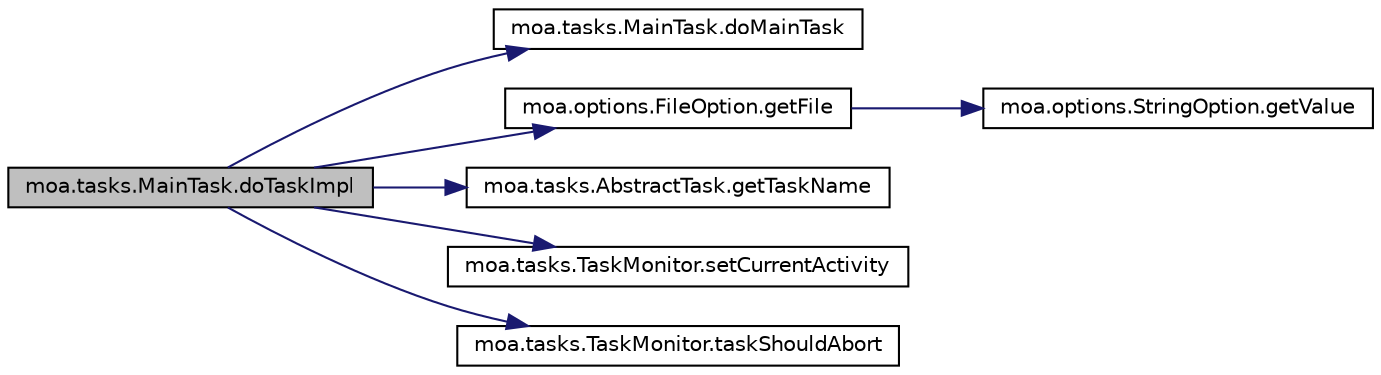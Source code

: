 digraph G
{
  edge [fontname="Helvetica",fontsize="10",labelfontname="Helvetica",labelfontsize="10"];
  node [fontname="Helvetica",fontsize="10",shape=record];
  rankdir=LR;
  Node1 [label="moa.tasks.MainTask.doTaskImpl",height=0.2,width=0.4,color="black", fillcolor="grey75", style="filled" fontcolor="black"];
  Node1 -> Node2 [color="midnightblue",fontsize="10",style="solid",fontname="Helvetica"];
  Node2 [label="moa.tasks.MainTask.doMainTask",height=0.2,width=0.4,color="black", fillcolor="white", style="filled",URL="$classmoa_1_1tasks_1_1MainTask.html#afab790976c2ace902aa1e2f780442788",tooltip="This method performs this task."];
  Node1 -> Node3 [color="midnightblue",fontsize="10",style="solid",fontname="Helvetica"];
  Node3 [label="moa.options.FileOption.getFile",height=0.2,width=0.4,color="black", fillcolor="white", style="filled",URL="$classmoa_1_1options_1_1FileOption.html#a01615786786a168a9e3b8c5d0f50b1e8"];
  Node3 -> Node4 [color="midnightblue",fontsize="10",style="solid",fontname="Helvetica"];
  Node4 [label="moa.options.StringOption.getValue",height=0.2,width=0.4,color="black", fillcolor="white", style="filled",URL="$classmoa_1_1options_1_1StringOption.html#acdafb10f476c4aacf74bf51adb2b4732"];
  Node1 -> Node5 [color="midnightblue",fontsize="10",style="solid",fontname="Helvetica"];
  Node5 [label="moa.tasks.AbstractTask.getTaskName",height=0.2,width=0.4,color="black", fillcolor="white", style="filled",URL="$classmoa_1_1tasks_1_1AbstractTask.html#a17333c861d315281d50e7f8a03fd9b1e",tooltip="Gets the name of this task."];
  Node1 -> Node6 [color="midnightblue",fontsize="10",style="solid",fontname="Helvetica"];
  Node6 [label="moa.tasks.TaskMonitor.setCurrentActivity",height=0.2,width=0.4,color="black", fillcolor="white", style="filled",URL="$interfacemoa_1_1tasks_1_1TaskMonitor.html#aa5eff409d63bfacd92fe2f062d373781",tooltip="Sets the description and the percentage done of the current activity."];
  Node1 -> Node7 [color="midnightblue",fontsize="10",style="solid",fontname="Helvetica"];
  Node7 [label="moa.tasks.TaskMonitor.taskShouldAbort",height=0.2,width=0.4,color="black", fillcolor="white", style="filled",URL="$interfacemoa_1_1tasks_1_1TaskMonitor.html#af2758f6ce28872acf61d6b3495cd4439",tooltip="Gets whether the task should abort."];
}
